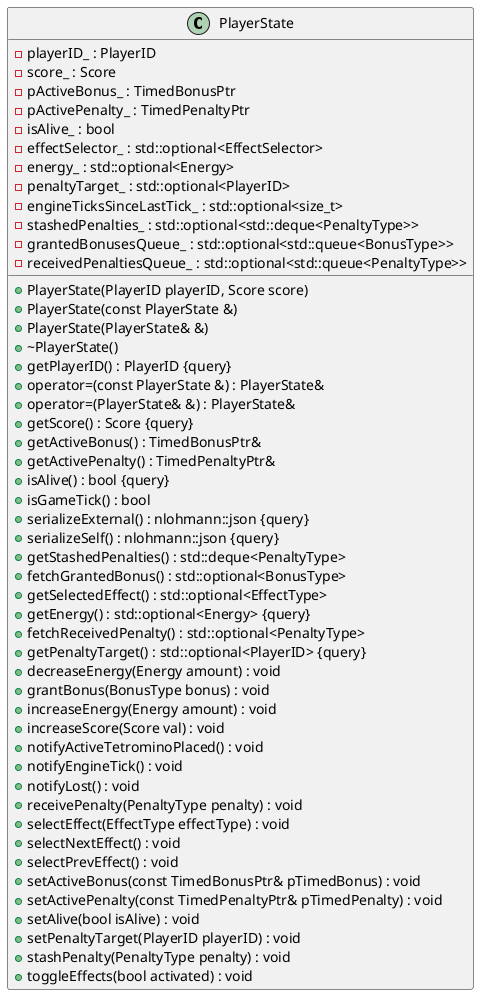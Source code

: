 @startuml (id = PlayerState)

class PlayerState {
	+PlayerState(PlayerID playerID, Score score)
	+PlayerState(const PlayerState &)
	+PlayerState(PlayerState& &)
	+~PlayerState()
	+getPlayerID() : PlayerID {query}
	-playerID_ : PlayerID
	+operator=(const PlayerState &) : PlayerState&
	+operator=(PlayerState& &) : PlayerState&
	+getScore() : Score {query}
	-score_ : Score
	-pActiveBonus_ : TimedBonusPtr
	+getActiveBonus() : TimedBonusPtr&
	-pActivePenalty_ : TimedPenaltyPtr
	+getActivePenalty() : TimedPenaltyPtr&
	+isAlive() : bool {query}
	-isAlive_ : bool
	+isGameTick() : bool
	+serializeExternal() : nlohmann::json {query}
	+serializeSelf() : nlohmann::json {query}
	+getStashedPenalties() : std::deque<PenaltyType>
	+fetchGrantedBonus() : std::optional<BonusType>
	-effectSelector_ : std::optional<EffectSelector>
	+getSelectedEffect() : std::optional<EffectType>
	-energy_ : std::optional<Energy>
	+getEnergy() : std::optional<Energy> {query}
	+fetchReceivedPenalty() : std::optional<PenaltyType>
	+getPenaltyTarget() : std::optional<PlayerID> {query}
	-penaltyTarget_ : std::optional<PlayerID>
	-engineTicksSinceLastTick_ : std::optional<size_t>
	-stashedPenalties_ : std::optional<std::deque<PenaltyType>>
	-grantedBonusesQueue_ : std::optional<std::queue<BonusType>>
	-receivedPenaltiesQueue_ : std::optional<std::queue<PenaltyType>>
	+decreaseEnergy(Energy amount) : void
	+grantBonus(BonusType bonus) : void
	+increaseEnergy(Energy amount) : void
	+increaseScore(Score val) : void
	+notifyActiveTetrominoPlaced() : void
	+notifyEngineTick() : void
	+notifyLost() : void
	+receivePenalty(PenaltyType penalty) : void
	+selectEffect(EffectType effectType) : void
	+selectNextEffect() : void
	+selectPrevEffect() : void
	+setActiveBonus(const TimedBonusPtr& pTimedBonus) : void
	+setActivePenalty(const TimedPenaltyPtr& pTimedPenalty) : void
	+setAlive(bool isAlive) : void
	+setPenaltyTarget(PlayerID playerID) : void
	+stashPenalty(PenaltyType penalty) : void
	+toggleEffects(bool activated) : void
}

@enduml